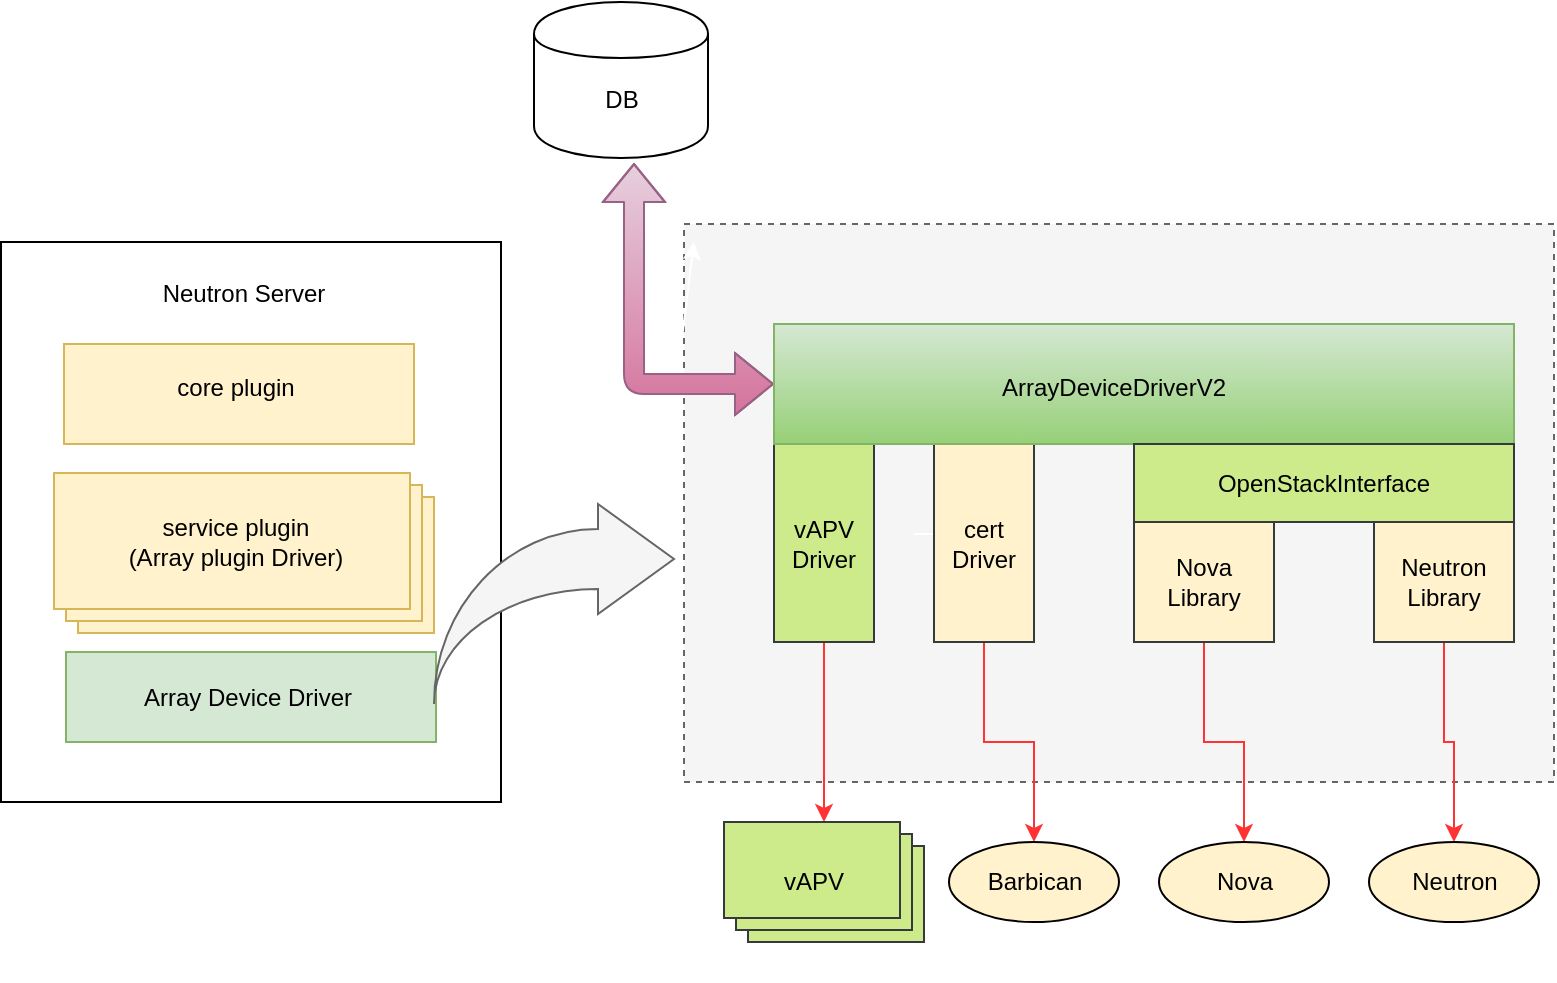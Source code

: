 <mxfile version="10.5.8" type="github"><diagram id="7N29zGMl4YyJZc-qTW2X" name="Page-1"><mxGraphModel dx="918" dy="648" grid="1" gridSize="10" guides="1" tooltips="1" connect="1" arrows="1" fold="1" page="1" pageScale="1" pageWidth="827" pageHeight="1169" math="0" shadow="0"><root><mxCell id="0"/><mxCell id="1" parent="0"/><mxCell id="S_-yiuZPqRbQBj3VuvO1-1" value="" style="rounded=0;whiteSpace=wrap;html=1;" parent="1" vertex="1"><mxGeometry x="33.5" y="170" width="250" height="280" as="geometry"/></mxCell><mxCell id="S_-yiuZPqRbQBj3VuvO1-3" value="" style="verticalLabelPosition=bottom;verticalAlign=top;html=1;shape=mxgraph.basic.layered_rect;dx=12;outlineConnect=0;fillColor=#fff2cc;strokeColor=#d6b656;" parent="1" vertex="1"><mxGeometry x="60" y="285.5" width="190" height="80" as="geometry"/></mxCell><mxCell id="S_-yiuZPqRbQBj3VuvO1-4" value="" style="verticalLabelPosition=bottom;verticalAlign=top;html=1;shape=mxgraph.basic.rect;fillColor2=none;strokeWidth=1;size=20;indent=5;fillColor=#fff2cc;strokeColor=#d6b656;" parent="1" vertex="1"><mxGeometry x="65" y="221" width="175" height="50" as="geometry"/></mxCell><mxCell id="GUvjcUXcu_N0Zd0C1J7k-2" value="Neutron Server" style="text;html=1;strokeColor=none;fillColor=none;align=center;verticalAlign=middle;whiteSpace=wrap;rounded=0;" parent="1" vertex="1"><mxGeometry x="100" y="180.5" width="110" height="30" as="geometry"/></mxCell><mxCell id="GUvjcUXcu_N0Zd0C1J7k-3" value="core plugin" style="text;html=1;strokeColor=none;fillColor=none;align=center;verticalAlign=middle;whiteSpace=wrap;rounded=0;" parent="1" vertex="1"><mxGeometry x="100.5" y="230.5" width="100" height="25" as="geometry"/></mxCell><mxCell id="GUvjcUXcu_N0Zd0C1J7k-4" value="service plugin&lt;br&gt;(Array plugin Driver)&lt;br&gt;" style="text;html=1;strokeColor=none;fillColor=none;align=center;verticalAlign=middle;whiteSpace=wrap;rounded=0;" parent="1" vertex="1"><mxGeometry x="90.5" y="297" width="120" height="46" as="geometry"/></mxCell><mxCell id="GUvjcUXcu_N0Zd0C1J7k-11" value="" style="rounded=0;whiteSpace=wrap;html=1;fillColor=#d5e8d4;strokeColor=#82b366;" parent="1" vertex="1"><mxGeometry x="66" y="375" width="185" height="45" as="geometry"/></mxCell><mxCell id="GUvjcUXcu_N0Zd0C1J7k-12" value="" style="rounded=0;whiteSpace=wrap;html=1;dashed=1;fillColor=#f5f5f5;strokeColor=#666666;fontColor=#333333;" parent="1" vertex="1"><mxGeometry x="375" y="161" width="435" height="279" as="geometry"/></mxCell><mxCell id="GUvjcUXcu_N0Zd0C1J7k-30" value="Array Device Driver" style="text;html=1;strokeColor=none;fillColor=none;align=center;verticalAlign=middle;whiteSpace=wrap;rounded=0;" parent="1" vertex="1"><mxGeometry x="83" y="387" width="148" height="22" as="geometry"/></mxCell><mxCell id="GUvjcUXcu_N0Zd0C1J7k-34" value="" style="shape=cylinder;whiteSpace=wrap;html=1;boundedLbl=1;backgroundOutline=1;" parent="1" vertex="1"><mxGeometry x="300" y="50" width="87" height="78" as="geometry"/></mxCell><mxCell id="GUvjcUXcu_N0Zd0C1J7k-35" value="DB&lt;br&gt;" style="text;html=1;strokeColor=none;fillColor=none;align=center;verticalAlign=middle;whiteSpace=wrap;rounded=0;" parent="1" vertex="1"><mxGeometry x="323.5" y="89" width="40" height="20" as="geometry"/></mxCell><mxCell id="j24NPObXTX_C9yilnCiR-11" value="" style="edgeStyle=orthogonalEdgeStyle;rounded=0;orthogonalLoop=1;jettySize=auto;html=1;strokeColor=#FFFFFF;fillColor=#FFE6CC;" parent="1" edge="1"><mxGeometry relative="1" as="geometry"><mxPoint x="490" y="316" as="sourcePoint"/><mxPoint x="520" y="316" as="targetPoint"/></mxGeometry></mxCell><mxCell id="j24NPObXTX_C9yilnCiR-41" style="edgeStyle=orthogonalEdgeStyle;rounded=0;orthogonalLoop=1;jettySize=auto;html=1;exitX=0.5;exitY=1;exitDx=0;exitDy=0;strokeColor=#FF3333;fillColor=#FFE6CC;" parent="1" source="j24NPObXTX_C9yilnCiR-16" target="j24NPObXTX_C9yilnCiR-39" edge="1"><mxGeometry relative="1" as="geometry"/></mxCell><mxCell id="j24NPObXTX_C9yilnCiR-16" value="vAPV&lt;br&gt;Driver&lt;br&gt;" style="rounded=0;whiteSpace=wrap;html=1;fillColor=#cdeb8b;strokeColor=#36393d;" parent="1" vertex="1"><mxGeometry x="420" y="271" width="50" height="99" as="geometry"/></mxCell><mxCell id="j24NPObXTX_C9yilnCiR-47" style="edgeStyle=orthogonalEdgeStyle;rounded=0;orthogonalLoop=1;jettySize=auto;html=1;entryX=0.5;entryY=0;entryDx=0;entryDy=0;strokeColor=#FF3333;fillColor=#FFE6CC;" parent="1" source="j24NPObXTX_C9yilnCiR-17" target="j24NPObXTX_C9yilnCiR-42" edge="1"><mxGeometry relative="1" as="geometry"/></mxCell><mxCell id="j24NPObXTX_C9yilnCiR-17" value="cert Driver" style="rounded=0;whiteSpace=wrap;html=1;fillColor=#FFF2CC;strokeColor=#36393d;" parent="1" vertex="1"><mxGeometry x="500" y="271" width="50" height="99" as="geometry"/></mxCell><mxCell id="j24NPObXTX_C9yilnCiR-19" value="" style="endArrow=classic;startArrow=classic;html=1;strokeColor=#FFFFFF;fillColor=#FFE6CC;" parent="1" edge="1"><mxGeometry width="50" height="50" relative="1" as="geometry"><mxPoint x="370" y="250" as="sourcePoint"/><mxPoint x="380" y="170" as="targetPoint"/></mxGeometry></mxCell><mxCell id="j24NPObXTX_C9yilnCiR-20" value="" style="shape=flexArrow;endArrow=classic;startArrow=classic;html=1;strokeColor=#996185;fillColor=#e6d0de;exitX=0;exitY=0.5;exitDx=0;exitDy=0;gradientColor=#d5739d;" parent="1" source="j24NPObXTX_C9yilnCiR-6" edge="1"><mxGeometry width="50" height="50" relative="1" as="geometry"><mxPoint x="350" y="261" as="sourcePoint"/><mxPoint x="350" y="130.5" as="targetPoint"/><Array as="points"><mxPoint x="350" y="241"/></Array></mxGeometry></mxCell><mxCell id="j24NPObXTX_C9yilnCiR-6" value="" style="rounded=0;whiteSpace=wrap;html=1;gradientColor=#97d077;fillColor=#d5e8d4;strokeColor=#82b366;" parent="1" vertex="1"><mxGeometry x="420" y="211" width="370" height="60" as="geometry"/></mxCell><mxCell id="j24NPObXTX_C9yilnCiR-21" value="ArrayDeviceDriverV2" style="text;html=1;strokeColor=none;fillColor=none;align=center;verticalAlign=middle;whiteSpace=wrap;rounded=0;" parent="1" vertex="1"><mxGeometry x="525" y="228.5" width="130" height="29" as="geometry"/></mxCell><mxCell id="j24NPObXTX_C9yilnCiR-28" value="&lt;p&gt;&lt;span&gt;OpenStackInterface&lt;/span&gt;&lt;/p&gt;" style="rounded=0;whiteSpace=wrap;html=1;fillColor=#cdeb8b;strokeColor=#36393d;" parent="1" vertex="1"><mxGeometry x="600" y="271" width="190" height="39" as="geometry"/></mxCell><mxCell id="j24NPObXTX_C9yilnCiR-48" style="edgeStyle=orthogonalEdgeStyle;rounded=0;orthogonalLoop=1;jettySize=auto;html=1;entryX=0.5;entryY=0;entryDx=0;entryDy=0;strokeColor=#FF3333;fillColor=#FFE6CC;" parent="1" source="j24NPObXTX_C9yilnCiR-29" target="j24NPObXTX_C9yilnCiR-45" edge="1"><mxGeometry relative="1" as="geometry"/></mxCell><mxCell id="j24NPObXTX_C9yilnCiR-29" value="Nova&lt;br&gt;Library&lt;br&gt;" style="rounded=0;whiteSpace=wrap;html=1;fillColor=#FFF2CC;strokeColor=#36393d;" parent="1" vertex="1"><mxGeometry x="600" y="310" width="70" height="60" as="geometry"/></mxCell><mxCell id="j24NPObXTX_C9yilnCiR-49" style="edgeStyle=orthogonalEdgeStyle;rounded=0;orthogonalLoop=1;jettySize=auto;html=1;entryX=0.5;entryY=0;entryDx=0;entryDy=0;strokeColor=#FF3333;fillColor=#FFE6CC;" parent="1" source="j24NPObXTX_C9yilnCiR-31" target="j24NPObXTX_C9yilnCiR-46" edge="1"><mxGeometry relative="1" as="geometry"/></mxCell><mxCell id="j24NPObXTX_C9yilnCiR-31" value="Neutron&lt;br&gt;Library&lt;br&gt;" style="rounded=0;whiteSpace=wrap;html=1;fillColor=#FFF2CC;strokeColor=#36393d;" parent="1" vertex="1"><mxGeometry x="720" y="310" width="70" height="60" as="geometry"/></mxCell><mxCell id="j24NPObXTX_C9yilnCiR-34" value="" style="endArrow=classic;startArrow=classic;html=1;strokeColor=#FFFFFF;fillColor=#FFE6CC;" parent="1" edge="1"><mxGeometry width="50" height="50" relative="1" as="geometry"><mxPoint x="310" y="530" as="sourcePoint"/><mxPoint x="360" y="480" as="targetPoint"/></mxGeometry></mxCell><mxCell id="j24NPObXTX_C9yilnCiR-39" value="" style="verticalLabelPosition=bottom;verticalAlign=top;html=1;shape=mxgraph.basic.layered_rect;dx=12;outlineConnect=0;fillColor=#cdeb8b;strokeColor=#36393d;" parent="1" vertex="1"><mxGeometry x="395" y="460" width="100" height="60" as="geometry"/></mxCell><mxCell id="j24NPObXTX_C9yilnCiR-40" value="vAPV" style="text;html=1;strokeColor=none;fillColor=none;align=center;verticalAlign=middle;whiteSpace=wrap;rounded=0;" parent="1" vertex="1"><mxGeometry x="420" y="480" width="40" height="20" as="geometry"/></mxCell><mxCell id="j24NPObXTX_C9yilnCiR-42" value="Barbican" style="ellipse;whiteSpace=wrap;html=1;fillColor=#FFF2CC;" parent="1" vertex="1"><mxGeometry x="507.5" y="470" width="85" height="40" as="geometry"/></mxCell><mxCell id="j24NPObXTX_C9yilnCiR-45" value="Nova" style="ellipse;whiteSpace=wrap;html=1;fillColor=#FFF2CC;" parent="1" vertex="1"><mxGeometry x="612.5" y="470" width="85" height="40" as="geometry"/></mxCell><mxCell id="j24NPObXTX_C9yilnCiR-46" value="Neutron" style="ellipse;whiteSpace=wrap;html=1;fillColor=#FFF2CC;" parent="1" vertex="1"><mxGeometry x="717.5" y="470" width="85" height="40" as="geometry"/></mxCell><mxCell id="4avKifqyFfS3lRl-NLOq-1" value="" style="html=1;shadow=0;dashed=0;align=center;verticalAlign=middle;shape=mxgraph.arrows2.jumpInArrow;dy=15;dx=38;arrowHead=55;fillColor=#f5f5f5;strokeColor=#666666;fontColor=#333333;" vertex="1" parent="1"><mxGeometry x="250" y="301" width="120" height="100" as="geometry"/></mxCell></root></mxGraphModel></diagram></mxfile>